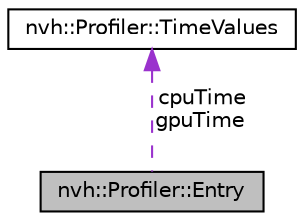 digraph "nvh::Profiler::Entry"
{
 // LATEX_PDF_SIZE
  edge [fontname="Helvetica",fontsize="10",labelfontname="Helvetica",labelfontsize="10"];
  node [fontname="Helvetica",fontsize="10",shape=record];
  Node1 [label="nvh::Profiler::Entry",height=0.2,width=0.4,color="black", fillcolor="grey75", style="filled", fontcolor="black",tooltip=" "];
  Node2 -> Node1 [dir="back",color="darkorchid3",fontsize="10",style="dashed",label=" cpuTime\ngpuTime" ,fontname="Helvetica"];
  Node2 [label="nvh::Profiler::TimeValues",height=0.2,width=0.4,color="black", fillcolor="white", style="filled",URL="$structnvh_1_1_profiler_1_1_time_values.html",tooltip=" "];
}
